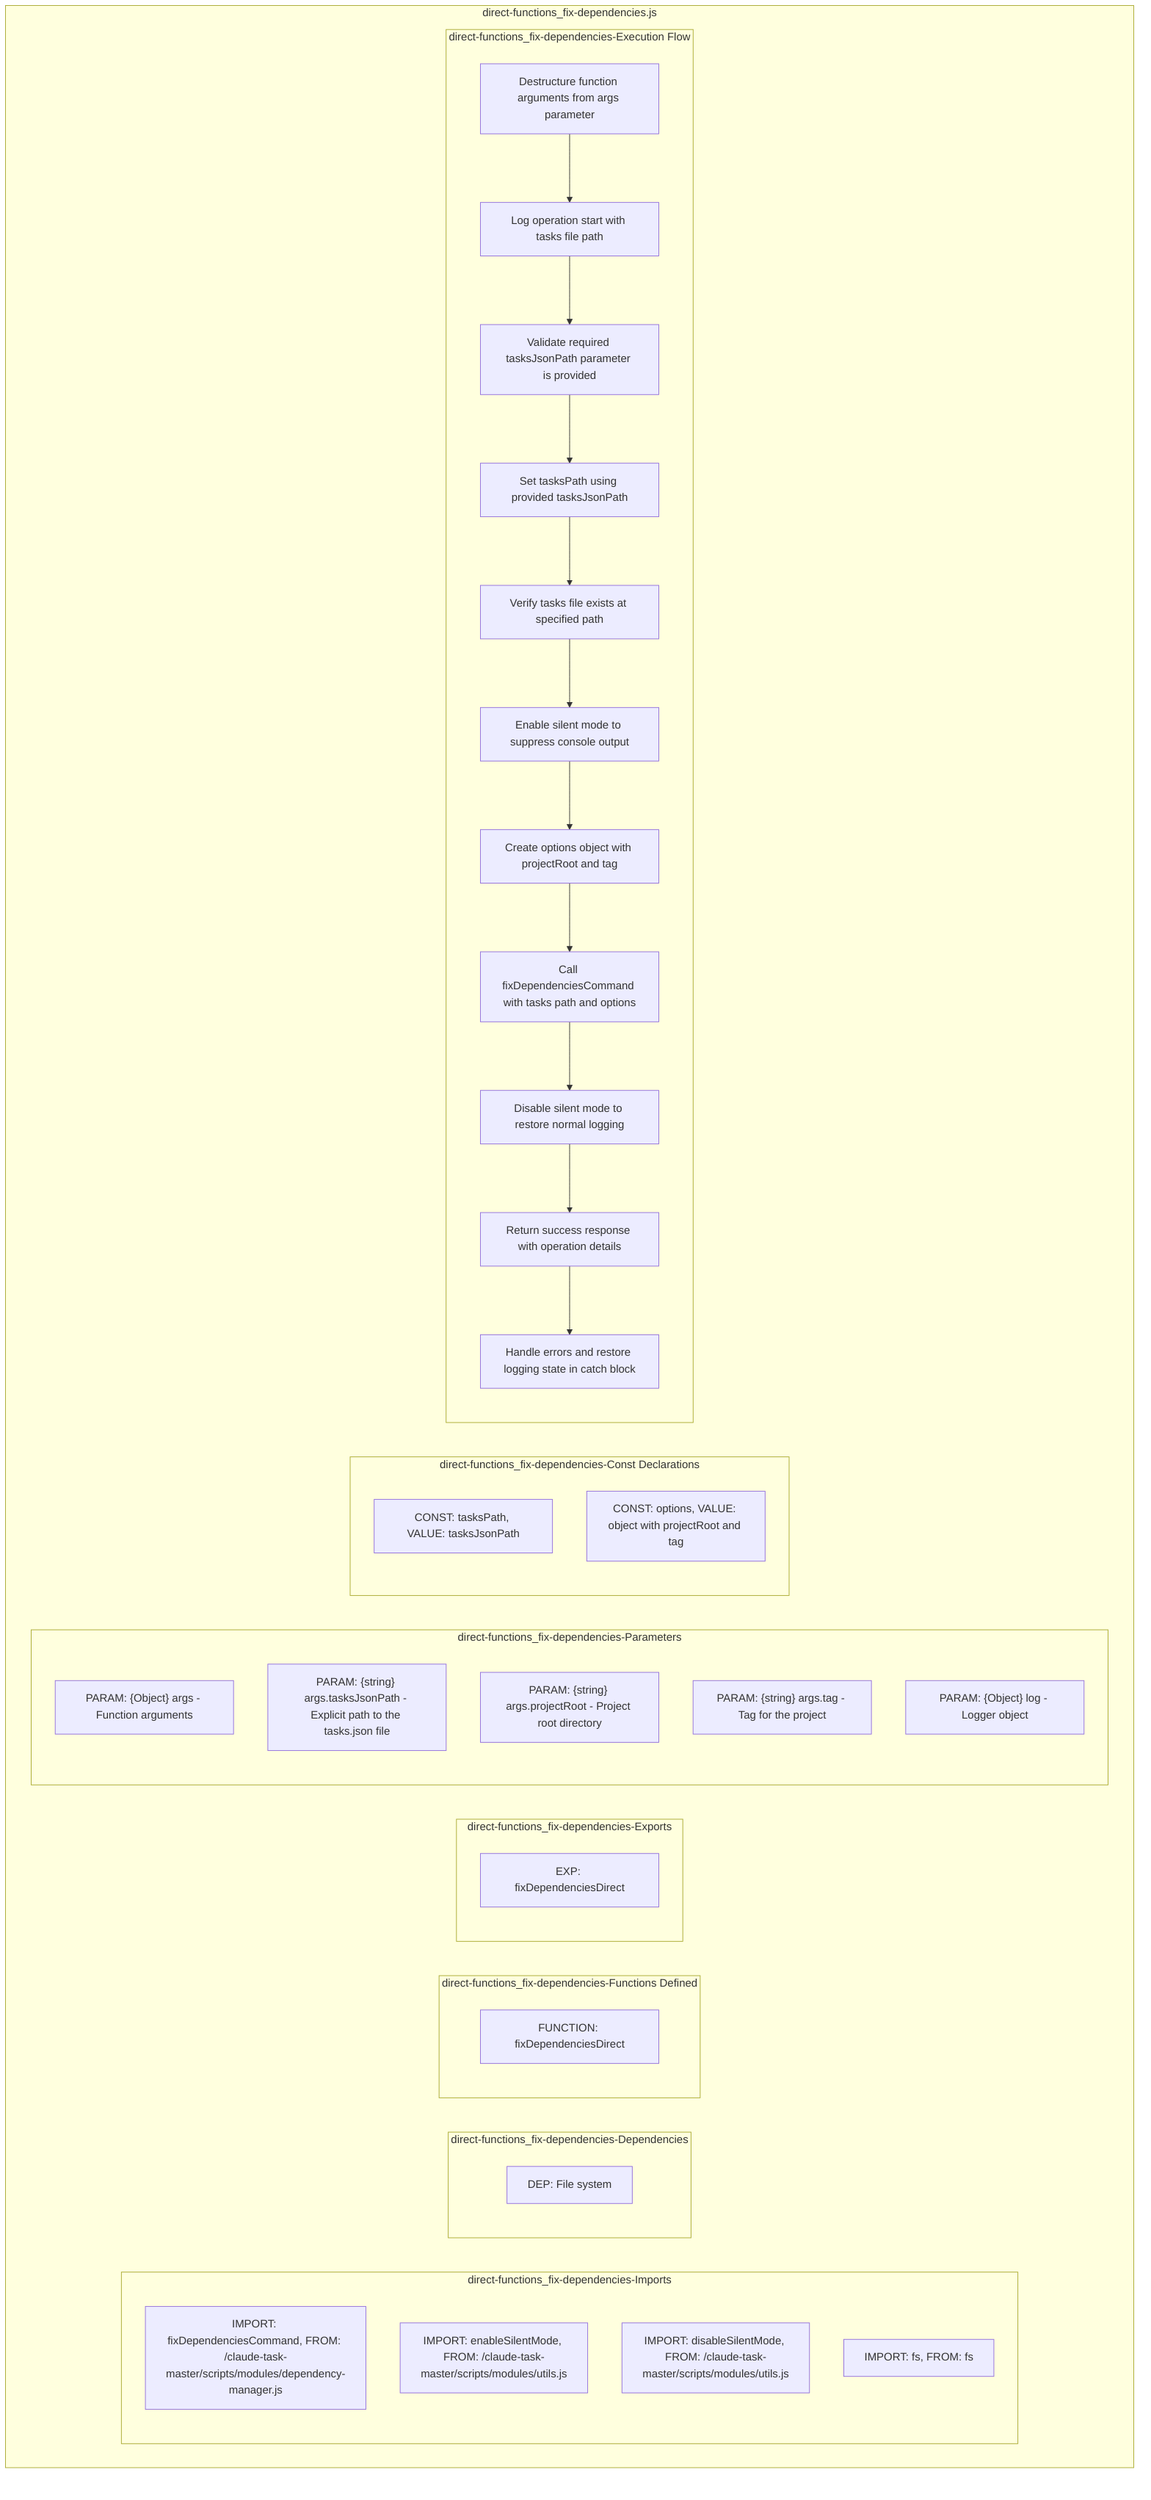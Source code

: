 flowchart TB
    subgraph fixDependenciesImports["direct-functions_fix-dependencies-Imports"]
        I1["IMPORT: fixDependenciesCommand, FROM: /claude-task-master/scripts/modules/dependency-manager.js"]
        I2["IMPORT: enableSilentMode, FROM: /claude-task-master/scripts/modules/utils.js"]
        I3["IMPORT: disableSilentMode, FROM: /claude-task-master/scripts/modules/utils.js"]
        I4["IMPORT: fs, FROM: fs"]
    end
    
    subgraph fixDependenciesDependencies["direct-functions_fix-dependencies-Dependencies"]
        D1["DEP: File system"]
    end
    
    subgraph fixDependenciesFunctionsDefined["direct-functions_fix-dependencies-Functions Defined"]
        FU1["FUNCTION: fixDependenciesDirect"]
    end
    
    subgraph fixDependenciesExports["direct-functions_fix-dependencies-Exports"]
        E1["EXP: fixDependenciesDirect"]
    end
    
    subgraph fixDependenciesParameters["direct-functions_fix-dependencies-Parameters"]
        P1["PARAM: {Object} args - Function arguments"]
        P2["PARAM: {string} args.tasksJsonPath - Explicit path to the tasks.json file"]
        P3["PARAM: {string} args.projectRoot - Project root directory"]
        P4["PARAM: {string} args.tag - Tag for the project"]
        P5["PARAM: {Object} log - Logger object"]
    end
    
    subgraph fixDependenciesConstants["direct-functions_fix-dependencies-Const Declarations"]
        C1["CONST: tasksPath, VALUE: tasksJsonPath"]
        C2["CONST: options, VALUE: object with projectRoot and tag"]
    end
    
    subgraph fixDependenciesExecutionFlow["direct-functions_fix-dependencies-Execution Flow"]
        FL1["Destructure function arguments from args parameter"]
        FL2["Log operation start with tasks file path"]
        FL3["Validate required tasksJsonPath parameter is provided"]
        FL4["Set tasksPath using provided tasksJsonPath"]
        FL5["Verify tasks file exists at specified path"]
        FL6["Enable silent mode to suppress console output"]
        FL7["Create options object with projectRoot and tag"]
        FL8["Call fixDependenciesCommand with tasks path and options"]
        FL9["Disable silent mode to restore normal logging"]
        FL10["Return success response with operation details"]
        FL11["Handle errors and restore logging state in catch block"]
    end
    
    subgraph fixDependencies["direct-functions_fix-dependencies.js"]
        fixDependenciesImports
        fixDependenciesDependencies
        fixDependenciesFunctionsDefined
        fixDependenciesExports
        fixDependenciesParameters
        fixDependenciesConstants
        fixDependenciesExecutionFlow
    end
    
    FL1 --> FL2
    FL2 --> FL3
    FL3 --> FL4
    FL4 --> FL5
    FL5 --> FL6
    FL6 --> FL7
    FL7 --> FL8
    FL8 --> FL9
    FL9 --> FL10
    FL10 --> FL11